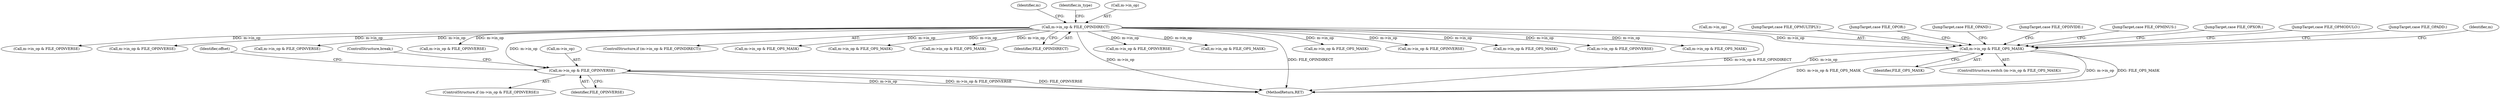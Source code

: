 digraph "0_file_447558595a3650db2886cd2f416ad0beba965801@pointer" {
"1000976" [label="(Call,m->in_op & FILE_OPS_MASK)"];
"1000230" [label="(Call,m->in_op & FILE_OPINDIRECT)"];
"1001061" [label="(Call,m->in_op & FILE_OPINVERSE)"];
"1002243" [label="(Call,m->in_op & FILE_OPINVERSE)"];
"1002158" [label="(Call,m->in_op & FILE_OPS_MASK)"];
"1001045" [label="(JumpTarget,case FILE_OPMODULO:)"];
"1001009" [label="(JumpTarget,case FILE_OPADD:)"];
"1000955" [label="(Call,m->in_op & FILE_OPINVERSE)"];
"1001063" [label="(Identifier,m)"];
"1000980" [label="(Identifier,FILE_OPS_MASK)"];
"1001069" [label="(ControlStructure,break;)"];
"1001800" [label="(Call,m->in_op & FILE_OPS_MASK)"];
"1000977" [label="(Call,m->in_op)"];
"1001062" [label="(Call,m->in_op)"];
"1001027" [label="(JumpTarget,case FILE_OPMULTIPLY:)"];
"1002137" [label="(Call,m->in_op & FILE_OPINVERSE)"];
"1000527" [label="(Call,m->in_op & FILE_OPINVERSE)"];
"1000239" [label="(Identifier,m)"];
"1000741" [label="(Call,m->in_op & FILE_OPINVERSE)"];
"1001420" [label="(Call,m->in_op & FILE_OPINVERSE)"];
"1001065" [label="(Identifier,FILE_OPINVERSE)"];
"1000991" [label="(JumpTarget,case FILE_OPOR:)"];
"1000229" [label="(ControlStructure,if (m->in_op & FILE_OPINDIRECT))"];
"1002713" [label="(MethodReturn,RET)"];
"1000442" [label="(Call,m->in_op & FILE_OPS_MASK)"];
"1000230" [label="(Call,m->in_op & FILE_OPINDIRECT)"];
"1000982" [label="(JumpTarget,case FILE_OPAND:)"];
"1001442" [label="(Call,m->in_op & FILE_OPS_MASK)"];
"1000423" [label="(Identifier,in_type)"];
"1001083" [label="(Call,m->in_op & FILE_OPS_MASK)"];
"1001036" [label="(JumpTarget,case FILE_OPDIVIDE:)"];
"1000231" [label="(Call,m->in_op)"];
"1000976" [label="(Call,m->in_op & FILE_OPS_MASK)"];
"1001018" [label="(JumpTarget,case FILE_OPMINUS:)"];
"1001060" [label="(ControlStructure,if (m->in_op & FILE_OPINVERSE))"];
"1000234" [label="(Identifier,FILE_OPINDIRECT)"];
"1001779" [label="(Call,m->in_op & FILE_OPINVERSE)"];
"1001061" [label="(Call,m->in_op & FILE_OPINVERSE)"];
"1000548" [label="(Call,m->in_op & FILE_OPS_MASK)"];
"1001067" [label="(Identifier,offset)"];
"1001000" [label="(JumpTarget,case FILE_OPXOR:)"];
"1000762" [label="(Call,m->in_op & FILE_OPS_MASK)"];
"1000975" [label="(ControlStructure,switch (m->in_op & FILE_OPS_MASK))"];
"1000976" -> "1000975"  [label="AST: "];
"1000976" -> "1000980"  [label="CFG: "];
"1000977" -> "1000976"  [label="AST: "];
"1000980" -> "1000976"  [label="AST: "];
"1000982" -> "1000976"  [label="CFG: "];
"1000991" -> "1000976"  [label="CFG: "];
"1001000" -> "1000976"  [label="CFG: "];
"1001009" -> "1000976"  [label="CFG: "];
"1001018" -> "1000976"  [label="CFG: "];
"1001027" -> "1000976"  [label="CFG: "];
"1001036" -> "1000976"  [label="CFG: "];
"1001045" -> "1000976"  [label="CFG: "];
"1001063" -> "1000976"  [label="CFG: "];
"1000976" -> "1002713"  [label="DDG: m->in_op"];
"1000976" -> "1002713"  [label="DDG: FILE_OPS_MASK"];
"1000976" -> "1002713"  [label="DDG: m->in_op & FILE_OPS_MASK"];
"1000230" -> "1000976"  [label="DDG: m->in_op"];
"1000976" -> "1001061"  [label="DDG: m->in_op"];
"1000230" -> "1000229"  [label="AST: "];
"1000230" -> "1000234"  [label="CFG: "];
"1000231" -> "1000230"  [label="AST: "];
"1000234" -> "1000230"  [label="AST: "];
"1000239" -> "1000230"  [label="CFG: "];
"1000423" -> "1000230"  [label="CFG: "];
"1000230" -> "1002713"  [label="DDG: m->in_op"];
"1000230" -> "1002713"  [label="DDG: FILE_OPINDIRECT"];
"1000230" -> "1002713"  [label="DDG: m->in_op & FILE_OPINDIRECT"];
"1000230" -> "1000442"  [label="DDG: m->in_op"];
"1000230" -> "1000527"  [label="DDG: m->in_op"];
"1000230" -> "1000548"  [label="DDG: m->in_op"];
"1000230" -> "1000741"  [label="DDG: m->in_op"];
"1000230" -> "1000762"  [label="DDG: m->in_op"];
"1000230" -> "1000955"  [label="DDG: m->in_op"];
"1000230" -> "1001061"  [label="DDG: m->in_op"];
"1000230" -> "1001083"  [label="DDG: m->in_op"];
"1000230" -> "1001420"  [label="DDG: m->in_op"];
"1000230" -> "1001442"  [label="DDG: m->in_op"];
"1000230" -> "1001779"  [label="DDG: m->in_op"];
"1000230" -> "1001800"  [label="DDG: m->in_op"];
"1000230" -> "1002137"  [label="DDG: m->in_op"];
"1000230" -> "1002158"  [label="DDG: m->in_op"];
"1000230" -> "1002243"  [label="DDG: m->in_op"];
"1001061" -> "1001060"  [label="AST: "];
"1001061" -> "1001065"  [label="CFG: "];
"1001062" -> "1001061"  [label="AST: "];
"1001065" -> "1001061"  [label="AST: "];
"1001067" -> "1001061"  [label="CFG: "];
"1001069" -> "1001061"  [label="CFG: "];
"1001061" -> "1002713"  [label="DDG: m->in_op"];
"1001061" -> "1002713"  [label="DDG: m->in_op & FILE_OPINVERSE"];
"1001061" -> "1002713"  [label="DDG: FILE_OPINVERSE"];
}
